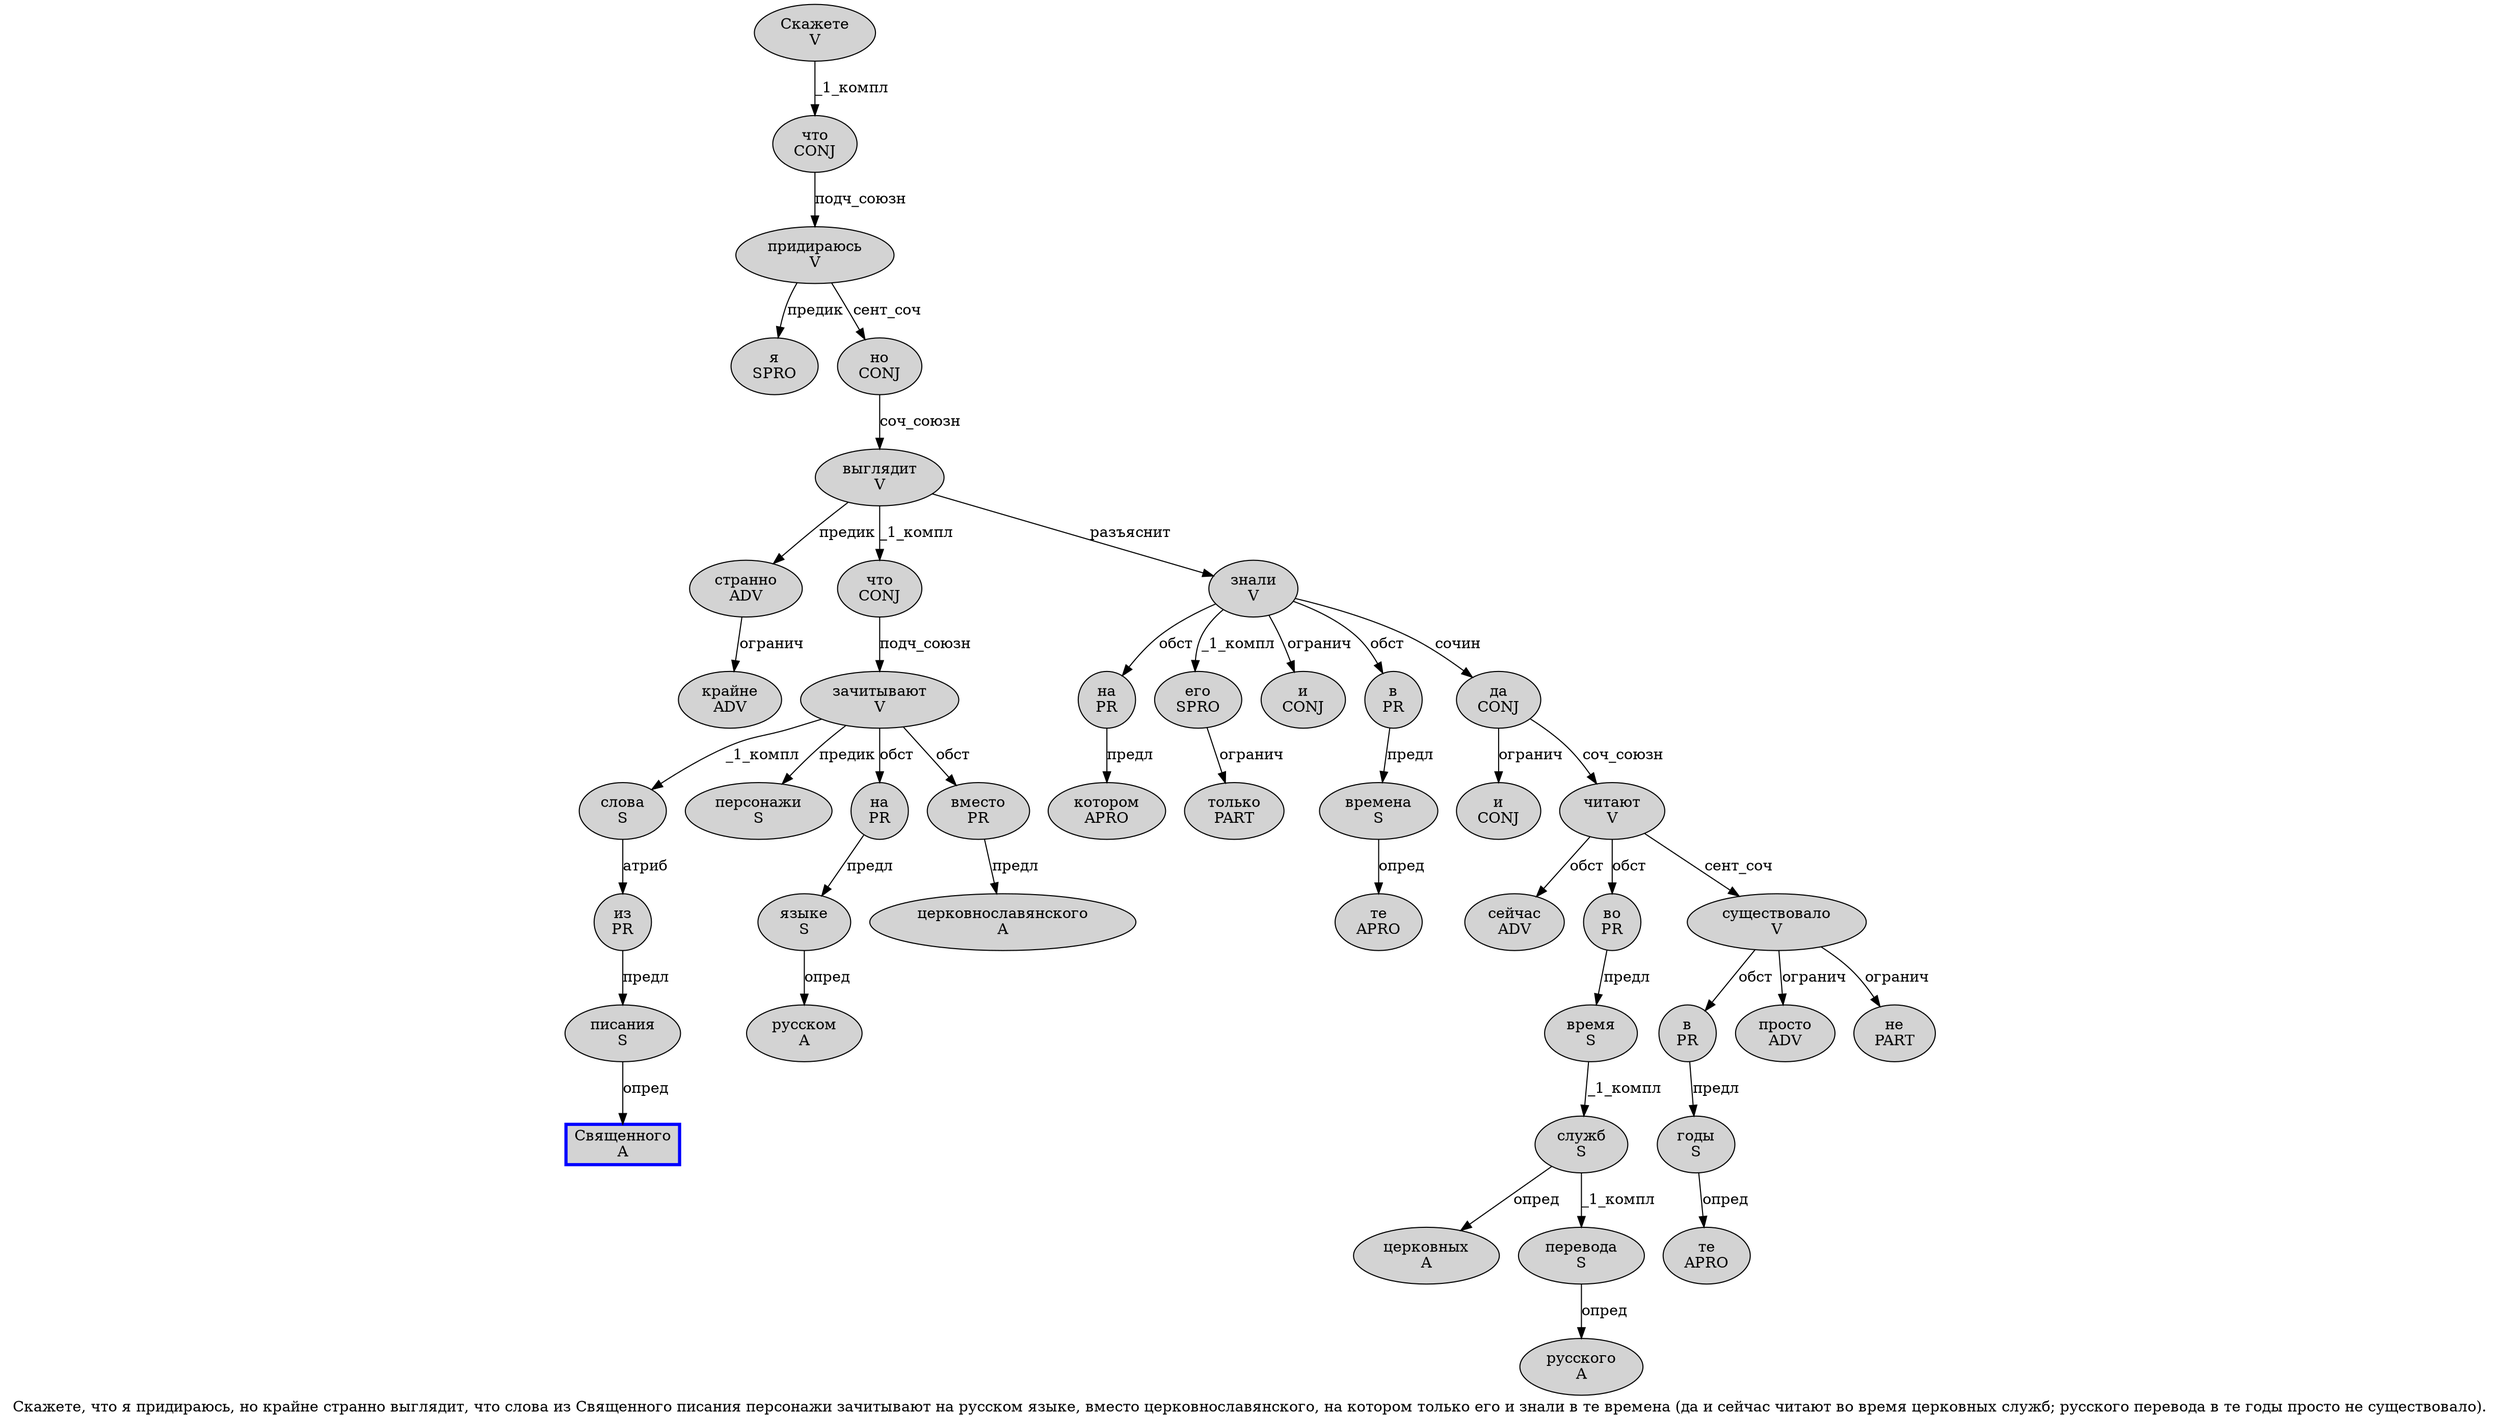 digraph SENTENCE_2515 {
	graph [label="Скажете, что я придираюсь, но крайне странно выглядит, что слова из Священного писания персонажи зачитывают на русском языке, вместо церковнославянского, на котором только его и знали в те времена (да и сейчас читают во время церковных служб; русского перевода в те годы просто не существовало)."]
	node [style=filled]
		0 [label="Скажете
V" color="" fillcolor=lightgray penwidth=1 shape=ellipse]
		2 [label="что
CONJ" color="" fillcolor=lightgray penwidth=1 shape=ellipse]
		3 [label="я
SPRO" color="" fillcolor=lightgray penwidth=1 shape=ellipse]
		4 [label="придираюсь
V" color="" fillcolor=lightgray penwidth=1 shape=ellipse]
		6 [label="но
CONJ" color="" fillcolor=lightgray penwidth=1 shape=ellipse]
		7 [label="крайне
ADV" color="" fillcolor=lightgray penwidth=1 shape=ellipse]
		8 [label="странно
ADV" color="" fillcolor=lightgray penwidth=1 shape=ellipse]
		9 [label="выглядит
V" color="" fillcolor=lightgray penwidth=1 shape=ellipse]
		11 [label="что
CONJ" color="" fillcolor=lightgray penwidth=1 shape=ellipse]
		12 [label="слова
S" color="" fillcolor=lightgray penwidth=1 shape=ellipse]
		13 [label="из
PR" color="" fillcolor=lightgray penwidth=1 shape=ellipse]
		14 [label="Священного
A" color=blue fillcolor=lightgray penwidth=3 shape=box]
		15 [label="писания
S" color="" fillcolor=lightgray penwidth=1 shape=ellipse]
		16 [label="персонажи
S" color="" fillcolor=lightgray penwidth=1 shape=ellipse]
		17 [label="зачитывают
V" color="" fillcolor=lightgray penwidth=1 shape=ellipse]
		18 [label="на
PR" color="" fillcolor=lightgray penwidth=1 shape=ellipse]
		19 [label="русском
A" color="" fillcolor=lightgray penwidth=1 shape=ellipse]
		20 [label="языке
S" color="" fillcolor=lightgray penwidth=1 shape=ellipse]
		22 [label="вместо
PR" color="" fillcolor=lightgray penwidth=1 shape=ellipse]
		23 [label="церковнославянского
A" color="" fillcolor=lightgray penwidth=1 shape=ellipse]
		25 [label="на
PR" color="" fillcolor=lightgray penwidth=1 shape=ellipse]
		26 [label="котором
APRO" color="" fillcolor=lightgray penwidth=1 shape=ellipse]
		27 [label="только
PART" color="" fillcolor=lightgray penwidth=1 shape=ellipse]
		28 [label="его
SPRO" color="" fillcolor=lightgray penwidth=1 shape=ellipse]
		29 [label="и
CONJ" color="" fillcolor=lightgray penwidth=1 shape=ellipse]
		30 [label="знали
V" color="" fillcolor=lightgray penwidth=1 shape=ellipse]
		31 [label="в
PR" color="" fillcolor=lightgray penwidth=1 shape=ellipse]
		32 [label="те
APRO" color="" fillcolor=lightgray penwidth=1 shape=ellipse]
		33 [label="времена
S" color="" fillcolor=lightgray penwidth=1 shape=ellipse]
		35 [label="да
CONJ" color="" fillcolor=lightgray penwidth=1 shape=ellipse]
		36 [label="и
CONJ" color="" fillcolor=lightgray penwidth=1 shape=ellipse]
		37 [label="сейчас
ADV" color="" fillcolor=lightgray penwidth=1 shape=ellipse]
		38 [label="читают
V" color="" fillcolor=lightgray penwidth=1 shape=ellipse]
		39 [label="во
PR" color="" fillcolor=lightgray penwidth=1 shape=ellipse]
		40 [label="время
S" color="" fillcolor=lightgray penwidth=1 shape=ellipse]
		41 [label="церковных
A" color="" fillcolor=lightgray penwidth=1 shape=ellipse]
		42 [label="служб
S" color="" fillcolor=lightgray penwidth=1 shape=ellipse]
		44 [label="русского
A" color="" fillcolor=lightgray penwidth=1 shape=ellipse]
		45 [label="перевода
S" color="" fillcolor=lightgray penwidth=1 shape=ellipse]
		46 [label="в
PR" color="" fillcolor=lightgray penwidth=1 shape=ellipse]
		47 [label="те
APRO" color="" fillcolor=lightgray penwidth=1 shape=ellipse]
		48 [label="годы
S" color="" fillcolor=lightgray penwidth=1 shape=ellipse]
		49 [label="просто
ADV" color="" fillcolor=lightgray penwidth=1 shape=ellipse]
		50 [label="не
PART" color="" fillcolor=lightgray penwidth=1 shape=ellipse]
		51 [label="существовало
V" color="" fillcolor=lightgray penwidth=1 shape=ellipse]
			2 -> 4 [label="подч_союзн"]
			8 -> 7 [label="огранич"]
			11 -> 17 [label="подч_союзн"]
			39 -> 40 [label="предл"]
			42 -> 41 [label="опред"]
			42 -> 45 [label="_1_компл"]
			28 -> 27 [label="огранич"]
			6 -> 9 [label="соч_союзн"]
			30 -> 25 [label="обст"]
			30 -> 28 [label="_1_компл"]
			30 -> 29 [label="огранич"]
			30 -> 31 [label="обст"]
			30 -> 35 [label="сочин"]
			18 -> 20 [label="предл"]
			15 -> 14 [label="опред"]
			46 -> 48 [label="предл"]
			9 -> 8 [label="предик"]
			9 -> 11 [label="_1_компл"]
			9 -> 30 [label="разъяснит"]
			33 -> 32 [label="опред"]
			13 -> 15 [label="предл"]
			4 -> 3 [label="предик"]
			4 -> 6 [label="сент_соч"]
			38 -> 37 [label="обст"]
			38 -> 39 [label="обст"]
			38 -> 51 [label="сент_соч"]
			48 -> 47 [label="опред"]
			0 -> 2 [label="_1_компл"]
			20 -> 19 [label="опред"]
			12 -> 13 [label="атриб"]
			31 -> 33 [label="предл"]
			25 -> 26 [label="предл"]
			40 -> 42 [label="_1_компл"]
			17 -> 12 [label="_1_компл"]
			17 -> 16 [label="предик"]
			17 -> 18 [label="обст"]
			17 -> 22 [label="обст"]
			45 -> 44 [label="опред"]
			35 -> 36 [label="огранич"]
			35 -> 38 [label="соч_союзн"]
			22 -> 23 [label="предл"]
			51 -> 46 [label="обст"]
			51 -> 49 [label="огранич"]
			51 -> 50 [label="огранич"]
}